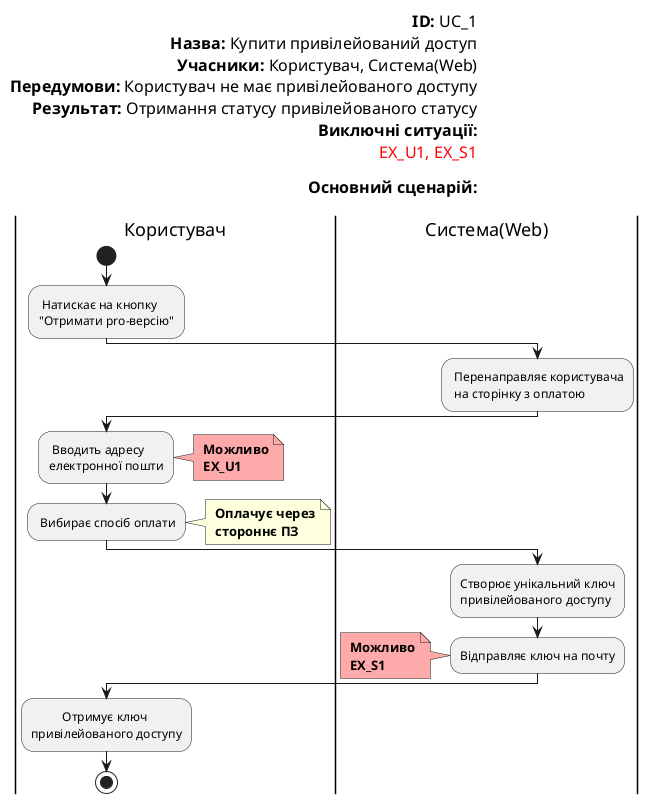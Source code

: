 @startuml

left header
<font color=000 size=16><b>ID:</b> UC_1
<font color=000 size=16><b>Назва:</b> Купити привілейований доступ
<font color=000 size=16><b>Учасники:</b> Користувач, Система(Web)
<font color=000 size=16><b>Передумови:</b> Користувач не має привілейованого доступу
<font color=000 size=16><b>Результат:</b> Отримання статусу привілейованого статусу
<font color=000 size=16><b>Виключні ситуації:</b>
<font color=red size=16>EX_U1, EX_S1

<font color=000 size=16><b>Основний сценарій:</b>

end header

|Користувач|
start
: Натискає на кнопку
"Отримати pro-версію";

|Система(Web)|
: Перенаправляє користувача
 на сторінку з оплатою;

|Користувач|
: Вводить адресу
електронної пошти;
note right #ffaaaa
<b> Можливо
<b> EX_U1
end note

: Вибирає спосіб оплати;
note right
<b> Оплачує через
<b> стороннє ПЗ
end note

|Система(Web)|
:Створює унікальний ключ
привілейованого доступу;

:Відправляє ключ на почту;
note left #ffaaaa
<b> Можливо
<b> EX_S1
end note

|Користувач|
:          Отримує ключ 
привілейованого доступу;
stop;

@enduml
